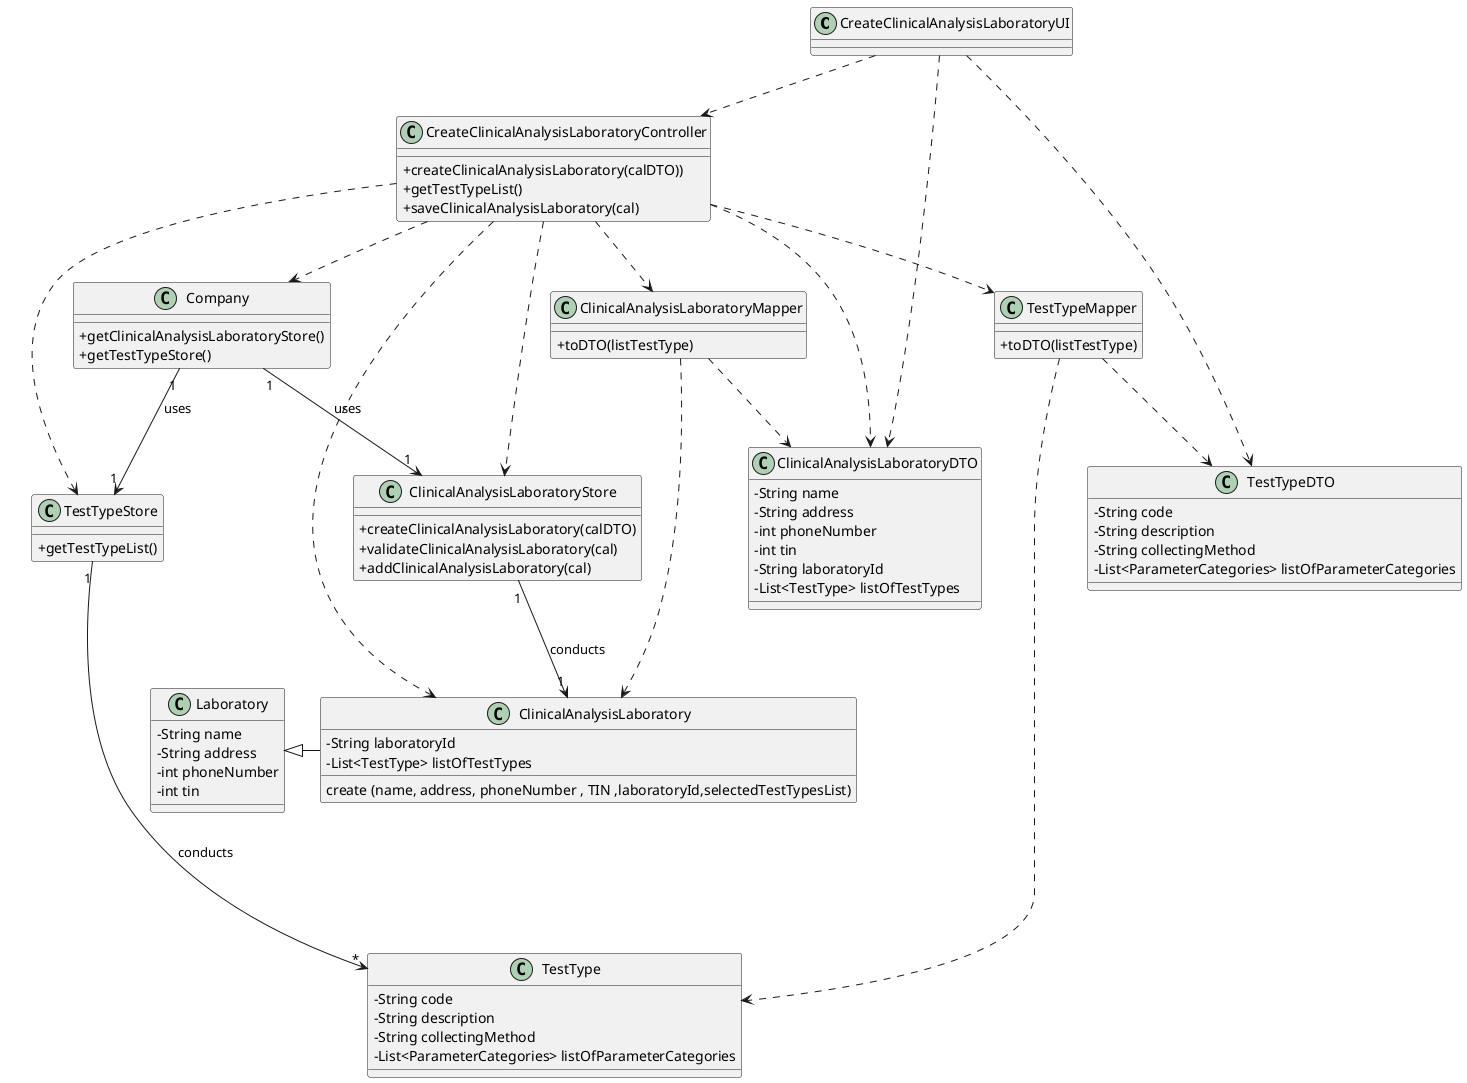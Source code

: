 @startuml
skinparam classAttributeIconSize 0

class CreateClinicalAnalysisLaboratoryUI{
}

class CreateClinicalAnalysisLaboratoryController{
  +createClinicalAnalysisLaboratory(calDTO))
  +getTestTypeList()
  +saveClinicalAnalysisLaboratory(cal)
}

class Company{
  +getClinicalAnalysisLaboratoryStore()
  +getTestTypeStore()
}


class ClinicalAnalysisLaboratory {
  -String laboratoryId
  -List<TestType> listOfTestTypes
  create (name, address, phoneNumber , TIN ,laboratoryId,selectedTestTypesList)


}

class Laboratory {
  -String name
  -String address
  -int phoneNumber
  -int tin

}

class TestTypeStore{
+getTestTypeList()
}

class ClinicalAnalysisLaboratoryStore{
  +createClinicalAnalysisLaboratory(calDTO)
  +validateClinicalAnalysisLaboratory(cal)
  +addClinicalAnalysisLaboratory(cal)
}

class ClinicalAnalysisLaboratoryMapper {
   +toDTO(listTestType)

}

class TestTypeMapper {
   +toDTO(listTestType)
}


class ClinicalAnalysisLaboratoryDTO {
  -String name
  -String address
  -int phoneNumber
  -int tin
  -String laboratoryId
  -List<TestType> listOfTestTypes
}

class TestType{
  -String code
  -String description
  -String collectingMethod
  -List<ParameterCategories> listOfParameterCategories
}

class TestTypeDTO{
  -String code
  -String description
  -String collectingMethod
  -List<ParameterCategories> listOfParameterCategories
}






CreateClinicalAnalysisLaboratoryUI ..> CreateClinicalAnalysisLaboratoryController
CreateClinicalAnalysisLaboratoryUI ..> ClinicalAnalysisLaboratoryDTO
CreateClinicalAnalysisLaboratoryUI ..> TestTypeDTO
CreateClinicalAnalysisLaboratoryController ..> ClinicalAnalysisLaboratoryDTO
CreateClinicalAnalysisLaboratoryController ..> Company
CreateClinicalAnalysisLaboratoryController ...> TestTypeStore
CreateClinicalAnalysisLaboratoryController ..> ClinicalAnalysisLaboratoryMapper
CreateClinicalAnalysisLaboratoryController ..> ClinicalAnalysisLaboratoryStore
CreateClinicalAnalysisLaboratoryController ..> ClinicalAnalysisLaboratory
CreateClinicalAnalysisLaboratoryController ..> TestTypeMapper
ClinicalAnalysisLaboratoryStore"1" --> "1" ClinicalAnalysisLaboratory : conducts
Laboratory  <|- ClinicalAnalysisLaboratory
ClinicalAnalysisLaboratoryMapper ..> ClinicalAnalysisLaboratoryDTO
ClinicalAnalysisLaboratoryMapper ...> ClinicalAnalysisLaboratory
Company "1" --> "1" TestTypeStore : uses
Company "1" --> "1" ClinicalAnalysisLaboratoryStore : uses
TestTypeStore "1" --> "*" TestType : conducts
TestTypeMapper .....> TestType
TestTypeMapper ..> TestTypeDTO
@enduml
